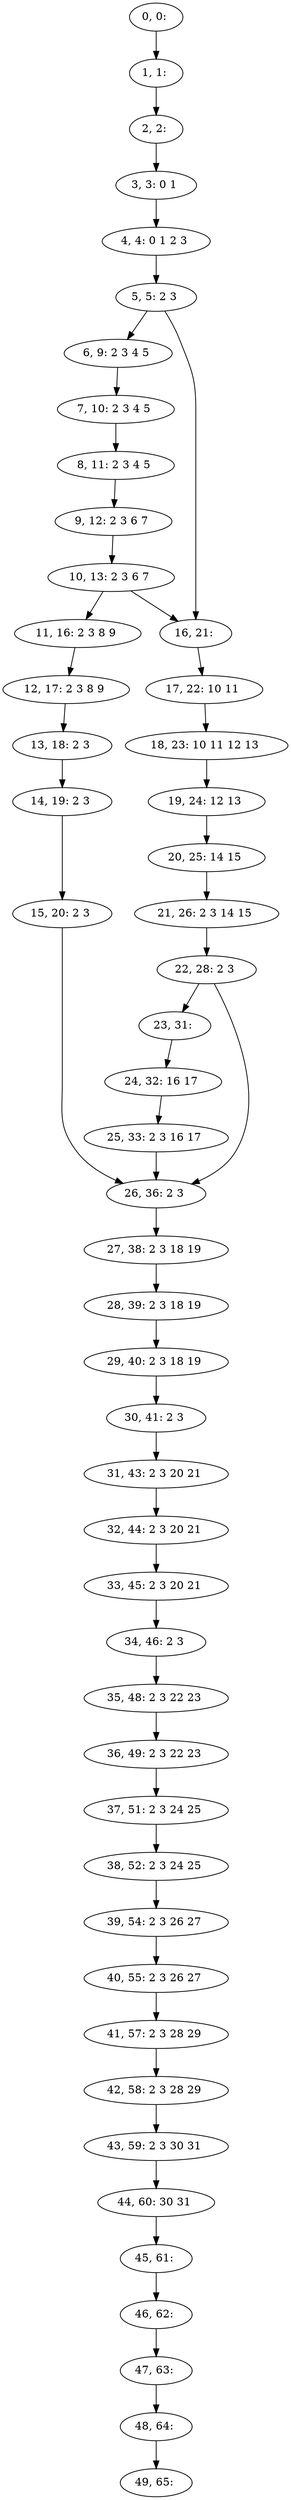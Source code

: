 digraph G {
0[label="0, 0: "];
1[label="1, 1: "];
2[label="2, 2: "];
3[label="3, 3: 0 1 "];
4[label="4, 4: 0 1 2 3 "];
5[label="5, 5: 2 3 "];
6[label="6, 9: 2 3 4 5 "];
7[label="7, 10: 2 3 4 5 "];
8[label="8, 11: 2 3 4 5 "];
9[label="9, 12: 2 3 6 7 "];
10[label="10, 13: 2 3 6 7 "];
11[label="11, 16: 2 3 8 9 "];
12[label="12, 17: 2 3 8 9 "];
13[label="13, 18: 2 3 "];
14[label="14, 19: 2 3 "];
15[label="15, 20: 2 3 "];
16[label="16, 21: "];
17[label="17, 22: 10 11 "];
18[label="18, 23: 10 11 12 13 "];
19[label="19, 24: 12 13 "];
20[label="20, 25: 14 15 "];
21[label="21, 26: 2 3 14 15 "];
22[label="22, 28: 2 3 "];
23[label="23, 31: "];
24[label="24, 32: 16 17 "];
25[label="25, 33: 2 3 16 17 "];
26[label="26, 36: 2 3 "];
27[label="27, 38: 2 3 18 19 "];
28[label="28, 39: 2 3 18 19 "];
29[label="29, 40: 2 3 18 19 "];
30[label="30, 41: 2 3 "];
31[label="31, 43: 2 3 20 21 "];
32[label="32, 44: 2 3 20 21 "];
33[label="33, 45: 2 3 20 21 "];
34[label="34, 46: 2 3 "];
35[label="35, 48: 2 3 22 23 "];
36[label="36, 49: 2 3 22 23 "];
37[label="37, 51: 2 3 24 25 "];
38[label="38, 52: 2 3 24 25 "];
39[label="39, 54: 2 3 26 27 "];
40[label="40, 55: 2 3 26 27 "];
41[label="41, 57: 2 3 28 29 "];
42[label="42, 58: 2 3 28 29 "];
43[label="43, 59: 2 3 30 31 "];
44[label="44, 60: 30 31 "];
45[label="45, 61: "];
46[label="46, 62: "];
47[label="47, 63: "];
48[label="48, 64: "];
49[label="49, 65: "];
0->1 ;
1->2 ;
2->3 ;
3->4 ;
4->5 ;
5->6 ;
5->16 ;
6->7 ;
7->8 ;
8->9 ;
9->10 ;
10->11 ;
10->16 ;
11->12 ;
12->13 ;
13->14 ;
14->15 ;
15->26 ;
16->17 ;
17->18 ;
18->19 ;
19->20 ;
20->21 ;
21->22 ;
22->23 ;
22->26 ;
23->24 ;
24->25 ;
25->26 ;
26->27 ;
27->28 ;
28->29 ;
29->30 ;
30->31 ;
31->32 ;
32->33 ;
33->34 ;
34->35 ;
35->36 ;
36->37 ;
37->38 ;
38->39 ;
39->40 ;
40->41 ;
41->42 ;
42->43 ;
43->44 ;
44->45 ;
45->46 ;
46->47 ;
47->48 ;
48->49 ;
}
